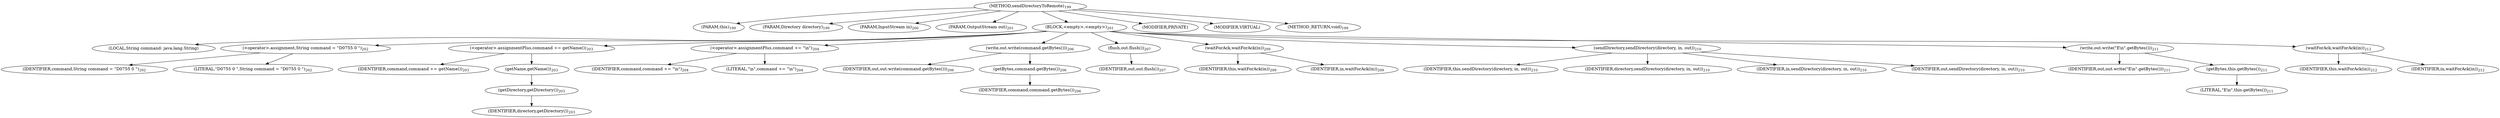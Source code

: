 digraph "sendDirectoryToRemote" {  
"338" [label = <(METHOD,sendDirectoryToRemote)<SUB>199</SUB>> ]
"36" [label = <(PARAM,this)<SUB>199</SUB>> ]
"339" [label = <(PARAM,Directory directory)<SUB>199</SUB>> ]
"340" [label = <(PARAM,InputStream in)<SUB>200</SUB>> ]
"341" [label = <(PARAM,OutputStream out)<SUB>201</SUB>> ]
"342" [label = <(BLOCK,&lt;empty&gt;,&lt;empty&gt;)<SUB>201</SUB>> ]
"343" [label = <(LOCAL,String command: java.lang.String)> ]
"344" [label = <(&lt;operator&gt;.assignment,String command = &quot;D0755 0 &quot;)<SUB>202</SUB>> ]
"345" [label = <(IDENTIFIER,command,String command = &quot;D0755 0 &quot;)<SUB>202</SUB>> ]
"346" [label = <(LITERAL,&quot;D0755 0 &quot;,String command = &quot;D0755 0 &quot;)<SUB>202</SUB>> ]
"347" [label = <(&lt;operator&gt;.assignmentPlus,command += getName())<SUB>203</SUB>> ]
"348" [label = <(IDENTIFIER,command,command += getName())<SUB>203</SUB>> ]
"349" [label = <(getName,getName())<SUB>203</SUB>> ]
"350" [label = <(getDirectory,getDirectory())<SUB>203</SUB>> ]
"351" [label = <(IDENTIFIER,directory,getDirectory())<SUB>203</SUB>> ]
"352" [label = <(&lt;operator&gt;.assignmentPlus,command += &quot;\n&quot;)<SUB>204</SUB>> ]
"353" [label = <(IDENTIFIER,command,command += &quot;\n&quot;)<SUB>204</SUB>> ]
"354" [label = <(LITERAL,&quot;\n&quot;,command += &quot;\n&quot;)<SUB>204</SUB>> ]
"355" [label = <(write,out.write(command.getBytes()))<SUB>206</SUB>> ]
"356" [label = <(IDENTIFIER,out,out.write(command.getBytes()))<SUB>206</SUB>> ]
"357" [label = <(getBytes,command.getBytes())<SUB>206</SUB>> ]
"358" [label = <(IDENTIFIER,command,command.getBytes())<SUB>206</SUB>> ]
"359" [label = <(flush,out.flush())<SUB>207</SUB>> ]
"360" [label = <(IDENTIFIER,out,out.flush())<SUB>207</SUB>> ]
"361" [label = <(waitForAck,waitForAck(in))<SUB>209</SUB>> ]
"35" [label = <(IDENTIFIER,this,waitForAck(in))<SUB>209</SUB>> ]
"362" [label = <(IDENTIFIER,in,waitForAck(in))<SUB>209</SUB>> ]
"363" [label = <(sendDirectory,sendDirectory(directory, in, out))<SUB>210</SUB>> ]
"37" [label = <(IDENTIFIER,this,sendDirectory(directory, in, out))<SUB>210</SUB>> ]
"364" [label = <(IDENTIFIER,directory,sendDirectory(directory, in, out))<SUB>210</SUB>> ]
"365" [label = <(IDENTIFIER,in,sendDirectory(directory, in, out))<SUB>210</SUB>> ]
"366" [label = <(IDENTIFIER,out,sendDirectory(directory, in, out))<SUB>210</SUB>> ]
"367" [label = <(write,out.write(&quot;E\n&quot;.getBytes()))<SUB>211</SUB>> ]
"368" [label = <(IDENTIFIER,out,out.write(&quot;E\n&quot;.getBytes()))<SUB>211</SUB>> ]
"369" [label = <(getBytes,this.getBytes())<SUB>211</SUB>> ]
"370" [label = <(LITERAL,&quot;E\n&quot;,this.getBytes())<SUB>211</SUB>> ]
"371" [label = <(waitForAck,waitForAck(in))<SUB>212</SUB>> ]
"38" [label = <(IDENTIFIER,this,waitForAck(in))<SUB>212</SUB>> ]
"372" [label = <(IDENTIFIER,in,waitForAck(in))<SUB>212</SUB>> ]
"373" [label = <(MODIFIER,PRIVATE)> ]
"374" [label = <(MODIFIER,VIRTUAL)> ]
"375" [label = <(METHOD_RETURN,void)<SUB>199</SUB>> ]
  "338" -> "36" 
  "338" -> "339" 
  "338" -> "340" 
  "338" -> "341" 
  "338" -> "342" 
  "338" -> "373" 
  "338" -> "374" 
  "338" -> "375" 
  "342" -> "343" 
  "342" -> "344" 
  "342" -> "347" 
  "342" -> "352" 
  "342" -> "355" 
  "342" -> "359" 
  "342" -> "361" 
  "342" -> "363" 
  "342" -> "367" 
  "342" -> "371" 
  "344" -> "345" 
  "344" -> "346" 
  "347" -> "348" 
  "347" -> "349" 
  "349" -> "350" 
  "350" -> "351" 
  "352" -> "353" 
  "352" -> "354" 
  "355" -> "356" 
  "355" -> "357" 
  "357" -> "358" 
  "359" -> "360" 
  "361" -> "35" 
  "361" -> "362" 
  "363" -> "37" 
  "363" -> "364" 
  "363" -> "365" 
  "363" -> "366" 
  "367" -> "368" 
  "367" -> "369" 
  "369" -> "370" 
  "371" -> "38" 
  "371" -> "372" 
}
